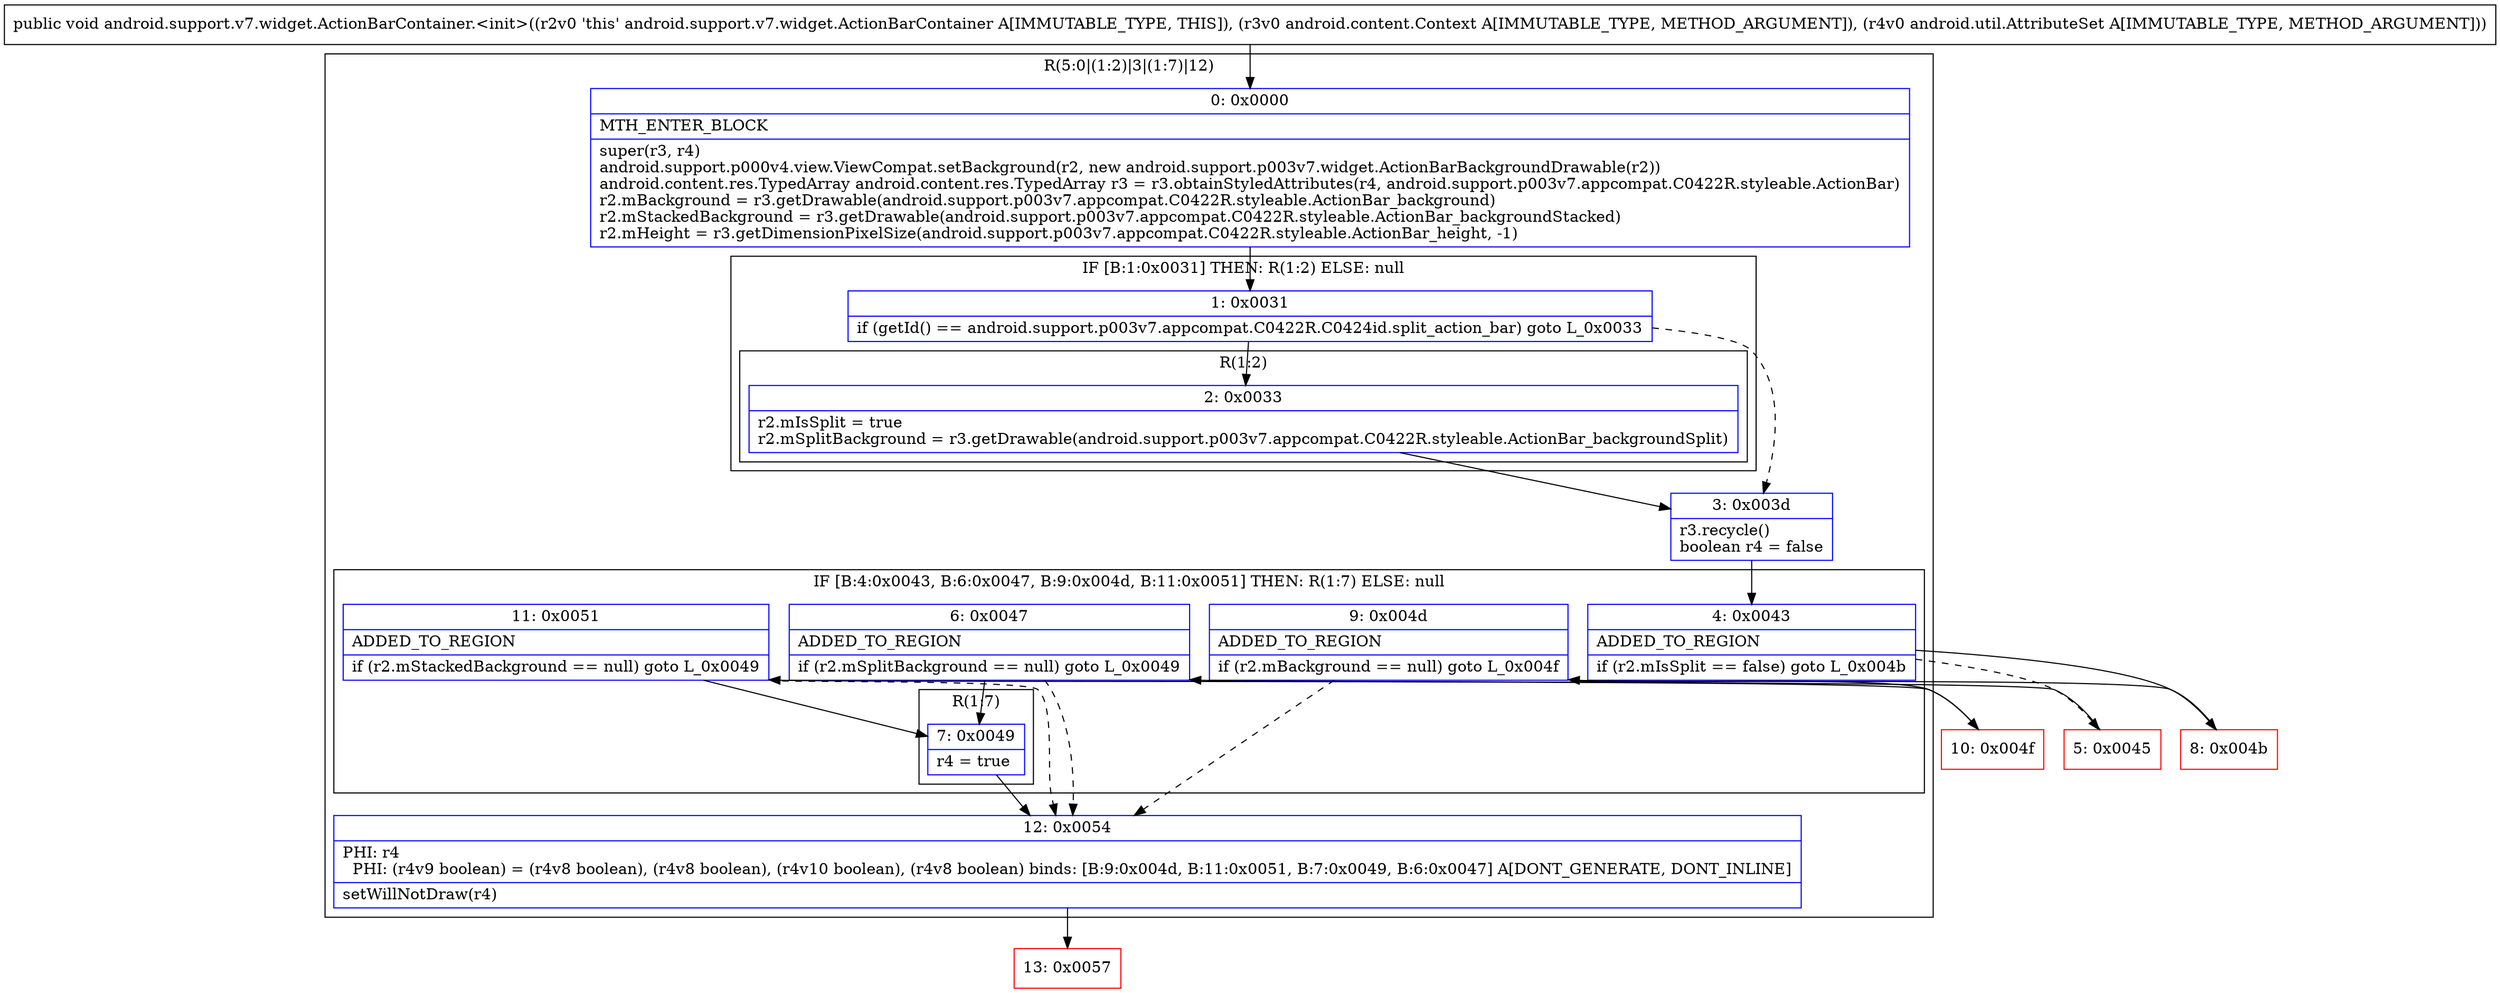 digraph "CFG forandroid.support.v7.widget.ActionBarContainer.\<init\>(Landroid\/content\/Context;Landroid\/util\/AttributeSet;)V" {
subgraph cluster_Region_1713755996 {
label = "R(5:0|(1:2)|3|(1:7)|12)";
node [shape=record,color=blue];
Node_0 [shape=record,label="{0\:\ 0x0000|MTH_ENTER_BLOCK\l|super(r3, r4)\landroid.support.p000v4.view.ViewCompat.setBackground(r2, new android.support.p003v7.widget.ActionBarBackgroundDrawable(r2))\landroid.content.res.TypedArray android.content.res.TypedArray r3 = r3.obtainStyledAttributes(r4, android.support.p003v7.appcompat.C0422R.styleable.ActionBar)\lr2.mBackground = r3.getDrawable(android.support.p003v7.appcompat.C0422R.styleable.ActionBar_background)\lr2.mStackedBackground = r3.getDrawable(android.support.p003v7.appcompat.C0422R.styleable.ActionBar_backgroundStacked)\lr2.mHeight = r3.getDimensionPixelSize(android.support.p003v7.appcompat.C0422R.styleable.ActionBar_height, \-1)\l}"];
subgraph cluster_IfRegion_67966986 {
label = "IF [B:1:0x0031] THEN: R(1:2) ELSE: null";
node [shape=record,color=blue];
Node_1 [shape=record,label="{1\:\ 0x0031|if (getId() == android.support.p003v7.appcompat.C0422R.C0424id.split_action_bar) goto L_0x0033\l}"];
subgraph cluster_Region_1881954215 {
label = "R(1:2)";
node [shape=record,color=blue];
Node_2 [shape=record,label="{2\:\ 0x0033|r2.mIsSplit = true\lr2.mSplitBackground = r3.getDrawable(android.support.p003v7.appcompat.C0422R.styleable.ActionBar_backgroundSplit)\l}"];
}
}
Node_3 [shape=record,label="{3\:\ 0x003d|r3.recycle()\lboolean r4 = false\l}"];
subgraph cluster_IfRegion_227575165 {
label = "IF [B:4:0x0043, B:6:0x0047, B:9:0x004d, B:11:0x0051] THEN: R(1:7) ELSE: null";
node [shape=record,color=blue];
Node_4 [shape=record,label="{4\:\ 0x0043|ADDED_TO_REGION\l|if (r2.mIsSplit == false) goto L_0x004b\l}"];
Node_6 [shape=record,label="{6\:\ 0x0047|ADDED_TO_REGION\l|if (r2.mSplitBackground == null) goto L_0x0049\l}"];
Node_9 [shape=record,label="{9\:\ 0x004d|ADDED_TO_REGION\l|if (r2.mBackground == null) goto L_0x004f\l}"];
Node_11 [shape=record,label="{11\:\ 0x0051|ADDED_TO_REGION\l|if (r2.mStackedBackground == null) goto L_0x0049\l}"];
subgraph cluster_Region_889133501 {
label = "R(1:7)";
node [shape=record,color=blue];
Node_7 [shape=record,label="{7\:\ 0x0049|r4 = true\l}"];
}
}
Node_12 [shape=record,label="{12\:\ 0x0054|PHI: r4 \l  PHI: (r4v9 boolean) = (r4v8 boolean), (r4v8 boolean), (r4v10 boolean), (r4v8 boolean) binds: [B:9:0x004d, B:11:0x0051, B:7:0x0049, B:6:0x0047] A[DONT_GENERATE, DONT_INLINE]\l|setWillNotDraw(r4)\l}"];
}
Node_5 [shape=record,color=red,label="{5\:\ 0x0045}"];
Node_8 [shape=record,color=red,label="{8\:\ 0x004b}"];
Node_10 [shape=record,color=red,label="{10\:\ 0x004f}"];
Node_13 [shape=record,color=red,label="{13\:\ 0x0057}"];
MethodNode[shape=record,label="{public void android.support.v7.widget.ActionBarContainer.\<init\>((r2v0 'this' android.support.v7.widget.ActionBarContainer A[IMMUTABLE_TYPE, THIS]), (r3v0 android.content.Context A[IMMUTABLE_TYPE, METHOD_ARGUMENT]), (r4v0 android.util.AttributeSet A[IMMUTABLE_TYPE, METHOD_ARGUMENT])) }"];
MethodNode -> Node_0;
Node_0 -> Node_1;
Node_1 -> Node_2;
Node_1 -> Node_3[style=dashed];
Node_2 -> Node_3;
Node_3 -> Node_4;
Node_4 -> Node_5[style=dashed];
Node_4 -> Node_8;
Node_6 -> Node_7;
Node_6 -> Node_12[style=dashed];
Node_9 -> Node_10;
Node_9 -> Node_12[style=dashed];
Node_11 -> Node_12[style=dashed];
Node_11 -> Node_7;
Node_7 -> Node_12;
Node_12 -> Node_13;
Node_5 -> Node_6;
Node_8 -> Node_9;
Node_10 -> Node_11;
}

